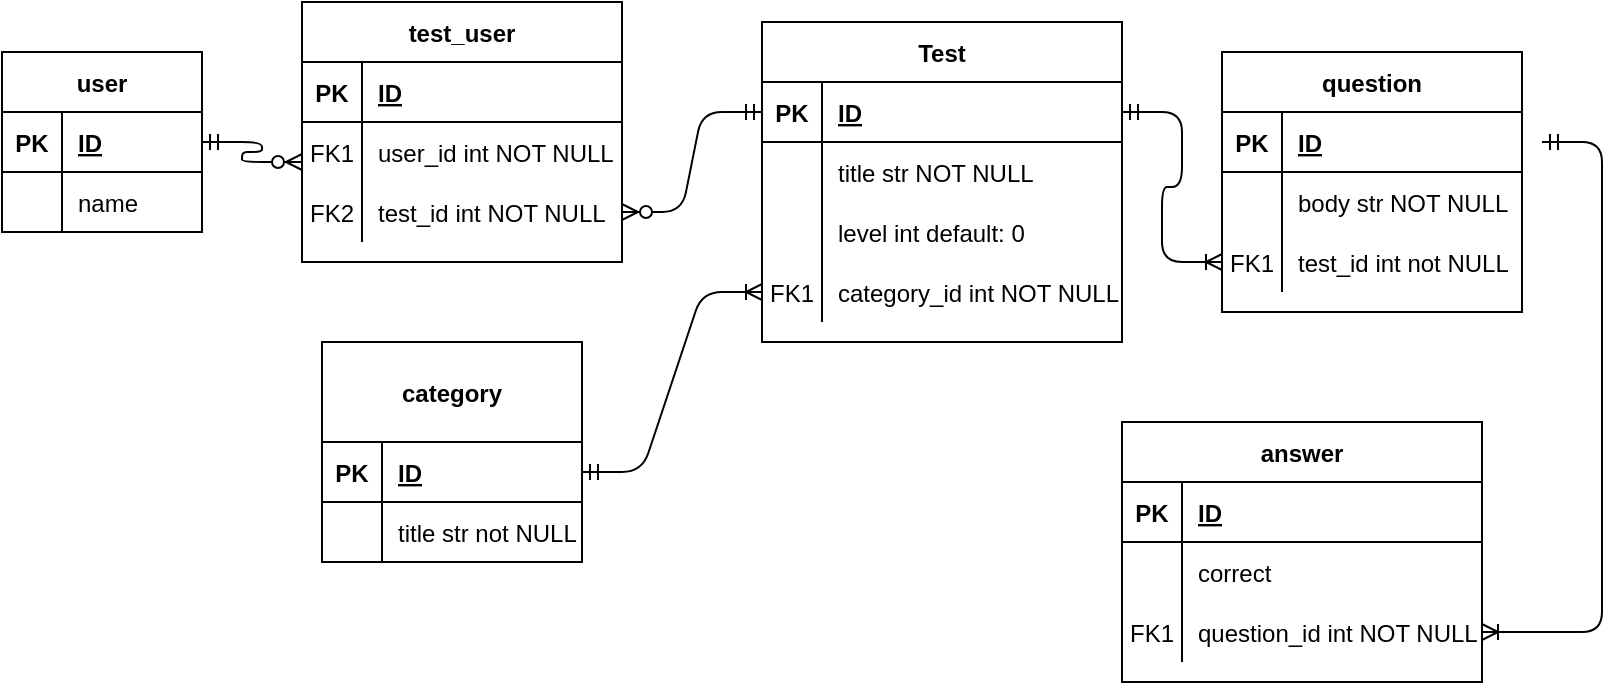 <mxfile version="14.9.3" type="github">
  <diagram id="R2lEEEUBdFMjLlhIrx00" name="Page-1">
    <mxGraphModel dx="796" dy="494" grid="1" gridSize="10" guides="1" tooltips="1" connect="1" arrows="1" fold="1" page="1" pageScale="1" pageWidth="850" pageHeight="1100" math="0" shadow="0" extFonts="Permanent Marker^https://fonts.googleapis.com/css?family=Permanent+Marker">
      <root>
        <mxCell id="0" />
        <mxCell id="1" parent="0" />
        <mxCell id="juyjNQ26RhMhx_u0KCxj-1" value="user" style="shape=table;startSize=30;container=1;collapsible=1;childLayout=tableLayout;fixedRows=1;rowLines=0;fontStyle=1;align=center;resizeLast=1;" parent="1" vertex="1">
          <mxGeometry x="30" y="25" width="100" height="90" as="geometry" />
        </mxCell>
        <mxCell id="juyjNQ26RhMhx_u0KCxj-2" value="" style="shape=partialRectangle;collapsible=0;dropTarget=0;pointerEvents=0;fillColor=none;top=0;left=0;bottom=1;right=0;points=[[0,0.5],[1,0.5]];portConstraint=eastwest;" parent="juyjNQ26RhMhx_u0KCxj-1" vertex="1">
          <mxGeometry y="30" width="100" height="30" as="geometry" />
        </mxCell>
        <mxCell id="juyjNQ26RhMhx_u0KCxj-3" value="PK" style="shape=partialRectangle;connectable=0;fillColor=none;top=0;left=0;bottom=0;right=0;fontStyle=1;overflow=hidden;" parent="juyjNQ26RhMhx_u0KCxj-2" vertex="1">
          <mxGeometry width="30" height="30" as="geometry" />
        </mxCell>
        <mxCell id="juyjNQ26RhMhx_u0KCxj-4" value="ID" style="shape=partialRectangle;connectable=0;fillColor=none;top=0;left=0;bottom=0;right=0;align=left;spacingLeft=6;fontStyle=5;overflow=hidden;" parent="juyjNQ26RhMhx_u0KCxj-2" vertex="1">
          <mxGeometry x="30" width="70" height="30" as="geometry" />
        </mxCell>
        <mxCell id="juyjNQ26RhMhx_u0KCxj-5" value="" style="shape=partialRectangle;collapsible=0;dropTarget=0;pointerEvents=0;fillColor=none;top=0;left=0;bottom=0;right=0;points=[[0,0.5],[1,0.5]];portConstraint=eastwest;" parent="juyjNQ26RhMhx_u0KCxj-1" vertex="1">
          <mxGeometry y="60" width="100" height="30" as="geometry" />
        </mxCell>
        <mxCell id="juyjNQ26RhMhx_u0KCxj-6" value="" style="shape=partialRectangle;connectable=0;fillColor=none;top=0;left=0;bottom=0;right=0;editable=1;overflow=hidden;" parent="juyjNQ26RhMhx_u0KCxj-5" vertex="1">
          <mxGeometry width="30" height="30" as="geometry" />
        </mxCell>
        <mxCell id="juyjNQ26RhMhx_u0KCxj-7" value="name" style="shape=partialRectangle;connectable=0;fillColor=none;top=0;left=0;bottom=0;right=0;align=left;spacingLeft=6;overflow=hidden;" parent="juyjNQ26RhMhx_u0KCxj-5" vertex="1">
          <mxGeometry x="30" width="70" height="30" as="geometry" />
        </mxCell>
        <mxCell id="juyjNQ26RhMhx_u0KCxj-27" value="test_user" style="shape=table;startSize=30;container=1;collapsible=1;childLayout=tableLayout;fixedRows=1;rowLines=0;fontStyle=1;align=center;resizeLast=1;" parent="1" vertex="1">
          <mxGeometry x="180" width="160" height="130" as="geometry" />
        </mxCell>
        <mxCell id="juyjNQ26RhMhx_u0KCxj-28" value="" style="shape=partialRectangle;collapsible=0;dropTarget=0;pointerEvents=0;fillColor=none;top=0;left=0;bottom=1;right=0;points=[[0,0.5],[1,0.5]];portConstraint=eastwest;" parent="juyjNQ26RhMhx_u0KCxj-27" vertex="1">
          <mxGeometry y="30" width="160" height="30" as="geometry" />
        </mxCell>
        <mxCell id="juyjNQ26RhMhx_u0KCxj-29" value="PK" style="shape=partialRectangle;connectable=0;fillColor=none;top=0;left=0;bottom=0;right=0;fontStyle=1;overflow=hidden;" parent="juyjNQ26RhMhx_u0KCxj-28" vertex="1">
          <mxGeometry width="30" height="30" as="geometry" />
        </mxCell>
        <mxCell id="juyjNQ26RhMhx_u0KCxj-30" value="ID" style="shape=partialRectangle;connectable=0;fillColor=none;top=0;left=0;bottom=0;right=0;align=left;spacingLeft=6;fontStyle=5;overflow=hidden;" parent="juyjNQ26RhMhx_u0KCxj-28" vertex="1">
          <mxGeometry x="30" width="130" height="30" as="geometry" />
        </mxCell>
        <mxCell id="juyjNQ26RhMhx_u0KCxj-31" value="" style="shape=partialRectangle;collapsible=0;dropTarget=0;pointerEvents=0;fillColor=none;top=0;left=0;bottom=0;right=0;points=[[0,0.5],[1,0.5]];portConstraint=eastwest;" parent="juyjNQ26RhMhx_u0KCxj-27" vertex="1">
          <mxGeometry y="60" width="160" height="30" as="geometry" />
        </mxCell>
        <mxCell id="juyjNQ26RhMhx_u0KCxj-32" value="FK1" style="shape=partialRectangle;connectable=0;fillColor=none;top=0;left=0;bottom=0;right=0;editable=1;overflow=hidden;" parent="juyjNQ26RhMhx_u0KCxj-31" vertex="1">
          <mxGeometry width="30" height="30" as="geometry" />
        </mxCell>
        <mxCell id="juyjNQ26RhMhx_u0KCxj-33" value="user_id int NOT NULL" style="shape=partialRectangle;connectable=0;fillColor=none;top=0;left=0;bottom=0;right=0;align=left;spacingLeft=6;overflow=hidden;" parent="juyjNQ26RhMhx_u0KCxj-31" vertex="1">
          <mxGeometry x="30" width="130" height="30" as="geometry" />
        </mxCell>
        <mxCell id="juyjNQ26RhMhx_u0KCxj-34" value="" style="shape=partialRectangle;collapsible=0;dropTarget=0;pointerEvents=0;fillColor=none;top=0;left=0;bottom=0;right=0;points=[[0,0.5],[1,0.5]];portConstraint=eastwest;" parent="juyjNQ26RhMhx_u0KCxj-27" vertex="1">
          <mxGeometry y="90" width="160" height="30" as="geometry" />
        </mxCell>
        <mxCell id="juyjNQ26RhMhx_u0KCxj-35" value="FK2" style="shape=partialRectangle;connectable=0;fillColor=none;top=0;left=0;bottom=0;right=0;editable=1;overflow=hidden;" parent="juyjNQ26RhMhx_u0KCxj-34" vertex="1">
          <mxGeometry width="30" height="30" as="geometry" />
        </mxCell>
        <mxCell id="juyjNQ26RhMhx_u0KCxj-36" value="test_id int NOT NULL" style="shape=partialRectangle;connectable=0;fillColor=none;top=0;left=0;bottom=0;right=0;align=left;spacingLeft=6;overflow=hidden;" parent="juyjNQ26RhMhx_u0KCxj-34" vertex="1">
          <mxGeometry x="30" width="130" height="30" as="geometry" />
        </mxCell>
        <mxCell id="juyjNQ26RhMhx_u0KCxj-53" value="category" style="shape=table;startSize=50;container=1;collapsible=1;childLayout=tableLayout;fixedRows=1;rowLines=0;fontStyle=1;align=center;resizeLast=1;" parent="1" vertex="1">
          <mxGeometry x="190" y="170" width="130" height="110" as="geometry" />
        </mxCell>
        <mxCell id="juyjNQ26RhMhx_u0KCxj-54" value="" style="shape=partialRectangle;collapsible=0;dropTarget=0;pointerEvents=0;fillColor=none;top=0;left=0;bottom=1;right=0;points=[[0,0.5],[1,0.5]];portConstraint=eastwest;" parent="juyjNQ26RhMhx_u0KCxj-53" vertex="1">
          <mxGeometry y="50" width="130" height="30" as="geometry" />
        </mxCell>
        <mxCell id="juyjNQ26RhMhx_u0KCxj-55" value="PK" style="shape=partialRectangle;connectable=0;fillColor=none;top=0;left=0;bottom=0;right=0;fontStyle=1;overflow=hidden;" parent="juyjNQ26RhMhx_u0KCxj-54" vertex="1">
          <mxGeometry width="30" height="30" as="geometry" />
        </mxCell>
        <mxCell id="juyjNQ26RhMhx_u0KCxj-56" value="ID" style="shape=partialRectangle;connectable=0;fillColor=none;top=0;left=0;bottom=0;right=0;align=left;spacingLeft=6;fontStyle=5;overflow=hidden;" parent="juyjNQ26RhMhx_u0KCxj-54" vertex="1">
          <mxGeometry x="30" width="100" height="30" as="geometry" />
        </mxCell>
        <mxCell id="juyjNQ26RhMhx_u0KCxj-57" value="" style="shape=partialRectangle;collapsible=0;dropTarget=0;pointerEvents=0;fillColor=none;top=0;left=0;bottom=0;right=0;points=[[0,0.5],[1,0.5]];portConstraint=eastwest;" parent="juyjNQ26RhMhx_u0KCxj-53" vertex="1">
          <mxGeometry y="80" width="130" height="30" as="geometry" />
        </mxCell>
        <mxCell id="juyjNQ26RhMhx_u0KCxj-58" value="" style="shape=partialRectangle;connectable=0;fillColor=none;top=0;left=0;bottom=0;right=0;editable=1;overflow=hidden;" parent="juyjNQ26RhMhx_u0KCxj-57" vertex="1">
          <mxGeometry width="30" height="30" as="geometry" />
        </mxCell>
        <mxCell id="juyjNQ26RhMhx_u0KCxj-59" value="title str not NULL" style="shape=partialRectangle;connectable=0;fillColor=none;top=0;left=0;bottom=0;right=0;align=left;spacingLeft=6;overflow=hidden;" parent="juyjNQ26RhMhx_u0KCxj-57" vertex="1">
          <mxGeometry x="30" width="100" height="30" as="geometry" />
        </mxCell>
        <mxCell id="juyjNQ26RhMhx_u0KCxj-66" value="question" style="shape=table;startSize=30;container=1;collapsible=1;childLayout=tableLayout;fixedRows=1;rowLines=0;fontStyle=1;align=center;resizeLast=1;" parent="1" vertex="1">
          <mxGeometry x="640" y="25" width="150" height="130" as="geometry" />
        </mxCell>
        <mxCell id="juyjNQ26RhMhx_u0KCxj-67" value="" style="shape=partialRectangle;collapsible=0;dropTarget=0;pointerEvents=0;fillColor=none;top=0;left=0;bottom=1;right=0;points=[[0,0.5],[1,0.5]];portConstraint=eastwest;" parent="juyjNQ26RhMhx_u0KCxj-66" vertex="1">
          <mxGeometry y="30" width="150" height="30" as="geometry" />
        </mxCell>
        <mxCell id="juyjNQ26RhMhx_u0KCxj-68" value="PK" style="shape=partialRectangle;connectable=0;fillColor=none;top=0;left=0;bottom=0;right=0;fontStyle=1;overflow=hidden;" parent="juyjNQ26RhMhx_u0KCxj-67" vertex="1">
          <mxGeometry width="30" height="30" as="geometry" />
        </mxCell>
        <mxCell id="juyjNQ26RhMhx_u0KCxj-69" value="ID" style="shape=partialRectangle;connectable=0;fillColor=none;top=0;left=0;bottom=0;right=0;align=left;spacingLeft=6;fontStyle=5;overflow=hidden;" parent="juyjNQ26RhMhx_u0KCxj-67" vertex="1">
          <mxGeometry x="30" width="120" height="30" as="geometry" />
        </mxCell>
        <mxCell id="juyjNQ26RhMhx_u0KCxj-70" value="" style="shape=partialRectangle;collapsible=0;dropTarget=0;pointerEvents=0;fillColor=none;top=0;left=0;bottom=0;right=0;points=[[0,0.5],[1,0.5]];portConstraint=eastwest;" parent="juyjNQ26RhMhx_u0KCxj-66" vertex="1">
          <mxGeometry y="60" width="150" height="30" as="geometry" />
        </mxCell>
        <mxCell id="juyjNQ26RhMhx_u0KCxj-71" value="" style="shape=partialRectangle;connectable=0;fillColor=none;top=0;left=0;bottom=0;right=0;editable=1;overflow=hidden;" parent="juyjNQ26RhMhx_u0KCxj-70" vertex="1">
          <mxGeometry width="30" height="30" as="geometry" />
        </mxCell>
        <mxCell id="juyjNQ26RhMhx_u0KCxj-72" value="body str NOT NULL" style="shape=partialRectangle;connectable=0;fillColor=none;top=0;left=0;bottom=0;right=0;align=left;spacingLeft=6;overflow=hidden;" parent="juyjNQ26RhMhx_u0KCxj-70" vertex="1">
          <mxGeometry x="30" width="120" height="30" as="geometry" />
        </mxCell>
        <mxCell id="juyjNQ26RhMhx_u0KCxj-73" value="" style="shape=partialRectangle;collapsible=0;dropTarget=0;pointerEvents=0;fillColor=none;top=0;left=0;bottom=0;right=0;points=[[0,0.5],[1,0.5]];portConstraint=eastwest;" parent="juyjNQ26RhMhx_u0KCxj-66" vertex="1">
          <mxGeometry y="90" width="150" height="30" as="geometry" />
        </mxCell>
        <mxCell id="juyjNQ26RhMhx_u0KCxj-74" value="FK1" style="shape=partialRectangle;connectable=0;fillColor=none;top=0;left=0;bottom=0;right=0;editable=1;overflow=hidden;" parent="juyjNQ26RhMhx_u0KCxj-73" vertex="1">
          <mxGeometry width="30" height="30" as="geometry" />
        </mxCell>
        <mxCell id="juyjNQ26RhMhx_u0KCxj-75" value="test_id int not NULL" style="shape=partialRectangle;connectable=0;fillColor=none;top=0;left=0;bottom=0;right=0;align=left;spacingLeft=6;overflow=hidden;" parent="juyjNQ26RhMhx_u0KCxj-73" vertex="1">
          <mxGeometry x="30" width="120" height="30" as="geometry" />
        </mxCell>
        <mxCell id="juyjNQ26RhMhx_u0KCxj-79" value="answer" style="shape=table;startSize=30;container=1;collapsible=1;childLayout=tableLayout;fixedRows=1;rowLines=0;fontStyle=1;align=center;resizeLast=1;" parent="1" vertex="1">
          <mxGeometry x="590" y="210" width="180" height="130" as="geometry" />
        </mxCell>
        <mxCell id="juyjNQ26RhMhx_u0KCxj-80" value="" style="shape=partialRectangle;collapsible=0;dropTarget=0;pointerEvents=0;fillColor=none;top=0;left=0;bottom=1;right=0;points=[[0,0.5],[1,0.5]];portConstraint=eastwest;" parent="juyjNQ26RhMhx_u0KCxj-79" vertex="1">
          <mxGeometry y="30" width="180" height="30" as="geometry" />
        </mxCell>
        <mxCell id="juyjNQ26RhMhx_u0KCxj-81" value="PK" style="shape=partialRectangle;connectable=0;fillColor=none;top=0;left=0;bottom=0;right=0;fontStyle=1;overflow=hidden;" parent="juyjNQ26RhMhx_u0KCxj-80" vertex="1">
          <mxGeometry width="30" height="30" as="geometry" />
        </mxCell>
        <mxCell id="juyjNQ26RhMhx_u0KCxj-82" value="ID" style="shape=partialRectangle;connectable=0;fillColor=none;top=0;left=0;bottom=0;right=0;align=left;spacingLeft=6;fontStyle=5;overflow=hidden;" parent="juyjNQ26RhMhx_u0KCxj-80" vertex="1">
          <mxGeometry x="30" width="150" height="30" as="geometry" />
        </mxCell>
        <mxCell id="juyjNQ26RhMhx_u0KCxj-83" value="" style="shape=partialRectangle;collapsible=0;dropTarget=0;pointerEvents=0;fillColor=none;top=0;left=0;bottom=0;right=0;points=[[0,0.5],[1,0.5]];portConstraint=eastwest;" parent="juyjNQ26RhMhx_u0KCxj-79" vertex="1">
          <mxGeometry y="60" width="180" height="30" as="geometry" />
        </mxCell>
        <mxCell id="juyjNQ26RhMhx_u0KCxj-84" value="" style="shape=partialRectangle;connectable=0;fillColor=none;top=0;left=0;bottom=0;right=0;editable=1;overflow=hidden;" parent="juyjNQ26RhMhx_u0KCxj-83" vertex="1">
          <mxGeometry width="30" height="30" as="geometry" />
        </mxCell>
        <mxCell id="juyjNQ26RhMhx_u0KCxj-85" value="correct" style="shape=partialRectangle;connectable=0;fillColor=none;top=0;left=0;bottom=0;right=0;align=left;spacingLeft=6;overflow=hidden;" parent="juyjNQ26RhMhx_u0KCxj-83" vertex="1">
          <mxGeometry x="30" width="150" height="30" as="geometry" />
        </mxCell>
        <mxCell id="juyjNQ26RhMhx_u0KCxj-86" value="" style="shape=partialRectangle;collapsible=0;dropTarget=0;pointerEvents=0;fillColor=none;top=0;left=0;bottom=0;right=0;points=[[0,0.5],[1,0.5]];portConstraint=eastwest;" parent="juyjNQ26RhMhx_u0KCxj-79" vertex="1">
          <mxGeometry y="90" width="180" height="30" as="geometry" />
        </mxCell>
        <mxCell id="juyjNQ26RhMhx_u0KCxj-87" value="FK1" style="shape=partialRectangle;connectable=0;fillColor=none;top=0;left=0;bottom=0;right=0;editable=1;overflow=hidden;" parent="juyjNQ26RhMhx_u0KCxj-86" vertex="1">
          <mxGeometry width="30" height="30" as="geometry" />
        </mxCell>
        <mxCell id="juyjNQ26RhMhx_u0KCxj-88" value="question_id int NOT NULL" style="shape=partialRectangle;connectable=0;fillColor=none;top=0;left=0;bottom=0;right=0;align=left;spacingLeft=6;overflow=hidden;" parent="juyjNQ26RhMhx_u0KCxj-86" vertex="1">
          <mxGeometry x="30" width="150" height="30" as="geometry" />
        </mxCell>
        <mxCell id="juyjNQ26RhMhx_u0KCxj-92" value="Test" style="shape=table;startSize=30;container=1;collapsible=1;childLayout=tableLayout;fixedRows=1;rowLines=0;fontStyle=1;align=center;resizeLast=1;" parent="1" vertex="1">
          <mxGeometry x="410" y="10" width="180" height="160" as="geometry" />
        </mxCell>
        <mxCell id="juyjNQ26RhMhx_u0KCxj-93" value="" style="shape=partialRectangle;collapsible=0;dropTarget=0;pointerEvents=0;fillColor=none;top=0;left=0;bottom=1;right=0;points=[[0,0.5],[1,0.5]];portConstraint=eastwest;" parent="juyjNQ26RhMhx_u0KCxj-92" vertex="1">
          <mxGeometry y="30" width="180" height="30" as="geometry" />
        </mxCell>
        <mxCell id="juyjNQ26RhMhx_u0KCxj-94" value="PK" style="shape=partialRectangle;connectable=0;fillColor=none;top=0;left=0;bottom=0;right=0;fontStyle=1;overflow=hidden;" parent="juyjNQ26RhMhx_u0KCxj-93" vertex="1">
          <mxGeometry width="30" height="30" as="geometry" />
        </mxCell>
        <mxCell id="juyjNQ26RhMhx_u0KCxj-95" value="ID" style="shape=partialRectangle;connectable=0;fillColor=none;top=0;left=0;bottom=0;right=0;align=left;spacingLeft=6;fontStyle=5;overflow=hidden;" parent="juyjNQ26RhMhx_u0KCxj-93" vertex="1">
          <mxGeometry x="30" width="150" height="30" as="geometry" />
        </mxCell>
        <mxCell id="juyjNQ26RhMhx_u0KCxj-96" value="" style="shape=partialRectangle;collapsible=0;dropTarget=0;pointerEvents=0;fillColor=none;top=0;left=0;bottom=0;right=0;points=[[0,0.5],[1,0.5]];portConstraint=eastwest;" parent="juyjNQ26RhMhx_u0KCxj-92" vertex="1">
          <mxGeometry y="60" width="180" height="30" as="geometry" />
        </mxCell>
        <mxCell id="juyjNQ26RhMhx_u0KCxj-97" value="" style="shape=partialRectangle;connectable=0;fillColor=none;top=0;left=0;bottom=0;right=0;editable=1;overflow=hidden;" parent="juyjNQ26RhMhx_u0KCxj-96" vertex="1">
          <mxGeometry width="30" height="30" as="geometry" />
        </mxCell>
        <mxCell id="juyjNQ26RhMhx_u0KCxj-98" value="title str NOT NULL" style="shape=partialRectangle;connectable=0;fillColor=none;top=0;left=0;bottom=0;right=0;align=left;spacingLeft=6;overflow=hidden;" parent="juyjNQ26RhMhx_u0KCxj-96" vertex="1">
          <mxGeometry x="30" width="150" height="30" as="geometry" />
        </mxCell>
        <mxCell id="juyjNQ26RhMhx_u0KCxj-99" value="" style="shape=partialRectangle;collapsible=0;dropTarget=0;pointerEvents=0;fillColor=none;top=0;left=0;bottom=0;right=0;points=[[0,0.5],[1,0.5]];portConstraint=eastwest;" parent="juyjNQ26RhMhx_u0KCxj-92" vertex="1">
          <mxGeometry y="90" width="180" height="30" as="geometry" />
        </mxCell>
        <mxCell id="juyjNQ26RhMhx_u0KCxj-100" value="" style="shape=partialRectangle;connectable=0;fillColor=none;top=0;left=0;bottom=0;right=0;editable=1;overflow=hidden;" parent="juyjNQ26RhMhx_u0KCxj-99" vertex="1">
          <mxGeometry width="30" height="30" as="geometry" />
        </mxCell>
        <mxCell id="juyjNQ26RhMhx_u0KCxj-101" value="level int default: 0" style="shape=partialRectangle;connectable=0;fillColor=none;top=0;left=0;bottom=0;right=0;align=left;spacingLeft=6;overflow=hidden;" parent="juyjNQ26RhMhx_u0KCxj-99" vertex="1">
          <mxGeometry x="30" width="150" height="30" as="geometry" />
        </mxCell>
        <mxCell id="juyjNQ26RhMhx_u0KCxj-102" value="" style="shape=partialRectangle;collapsible=0;dropTarget=0;pointerEvents=0;fillColor=none;top=0;left=0;bottom=0;right=0;points=[[0,0.5],[1,0.5]];portConstraint=eastwest;" parent="juyjNQ26RhMhx_u0KCxj-92" vertex="1">
          <mxGeometry y="120" width="180" height="30" as="geometry" />
        </mxCell>
        <mxCell id="juyjNQ26RhMhx_u0KCxj-103" value="FK1" style="shape=partialRectangle;connectable=0;fillColor=none;top=0;left=0;bottom=0;right=0;editable=1;overflow=hidden;" parent="juyjNQ26RhMhx_u0KCxj-102" vertex="1">
          <mxGeometry width="30" height="30" as="geometry" />
        </mxCell>
        <mxCell id="juyjNQ26RhMhx_u0KCxj-104" value="category_id int NOT NULL" style="shape=partialRectangle;connectable=0;fillColor=none;top=0;left=0;bottom=0;right=0;align=left;spacingLeft=6;overflow=hidden;" parent="juyjNQ26RhMhx_u0KCxj-102" vertex="1">
          <mxGeometry x="30" width="150" height="30" as="geometry" />
        </mxCell>
        <mxCell id="qFIiSYHs_Hjv2cf6XOX_-2" value="" style="edgeStyle=entityRelationEdgeStyle;fontSize=12;html=1;endArrow=ERoneToMany;startArrow=ERmandOne;exitX=1;exitY=0.5;exitDx=0;exitDy=0;entryX=0;entryY=0.5;entryDx=0;entryDy=0;" edge="1" parent="1" source="juyjNQ26RhMhx_u0KCxj-54" target="juyjNQ26RhMhx_u0KCxj-102">
          <mxGeometry width="100" height="100" relative="1" as="geometry">
            <mxPoint x="360" y="310" as="sourcePoint" />
            <mxPoint x="460" y="210" as="targetPoint" />
          </mxGeometry>
        </mxCell>
        <mxCell id="qFIiSYHs_Hjv2cf6XOX_-5" value="" style="edgeStyle=entityRelationEdgeStyle;fontSize=12;html=1;endArrow=ERoneToMany;startArrow=ERmandOne;exitX=1;exitY=0.5;exitDx=0;exitDy=0;entryX=0;entryY=0.5;entryDx=0;entryDy=0;" edge="1" parent="1" source="juyjNQ26RhMhx_u0KCxj-93" target="juyjNQ26RhMhx_u0KCxj-73">
          <mxGeometry width="100" height="100" relative="1" as="geometry">
            <mxPoint x="360" y="300" as="sourcePoint" />
            <mxPoint x="460" y="200" as="targetPoint" />
          </mxGeometry>
        </mxCell>
        <mxCell id="qFIiSYHs_Hjv2cf6XOX_-6" value="" style="edgeStyle=entityRelationEdgeStyle;fontSize=12;html=1;endArrow=ERoneToMany;startArrow=ERmandOne;" edge="1" parent="1" target="juyjNQ26RhMhx_u0KCxj-86">
          <mxGeometry width="100" height="100" relative="1" as="geometry">
            <mxPoint x="800" y="70" as="sourcePoint" />
            <mxPoint x="780" y="100" as="targetPoint" />
          </mxGeometry>
        </mxCell>
        <mxCell id="qFIiSYHs_Hjv2cf6XOX_-7" value="" style="edgeStyle=entityRelationEdgeStyle;fontSize=12;html=1;endArrow=ERzeroToMany;startArrow=ERmandOne;exitX=1;exitY=0.5;exitDx=0;exitDy=0;" edge="1" parent="1" source="juyjNQ26RhMhx_u0KCxj-2">
          <mxGeometry width="100" height="100" relative="1" as="geometry">
            <mxPoint x="80" y="180" as="sourcePoint" />
            <mxPoint x="180" y="80" as="targetPoint" />
          </mxGeometry>
        </mxCell>
        <mxCell id="qFIiSYHs_Hjv2cf6XOX_-8" value="" style="edgeStyle=entityRelationEdgeStyle;fontSize=12;html=1;endArrow=ERzeroToMany;startArrow=ERmandOne;entryX=1;entryY=0.5;entryDx=0;entryDy=0;exitX=0;exitY=0.5;exitDx=0;exitDy=0;" edge="1" parent="1" source="juyjNQ26RhMhx_u0KCxj-93" target="juyjNQ26RhMhx_u0KCxj-34">
          <mxGeometry width="100" height="100" relative="1" as="geometry">
            <mxPoint x="380" y="300" as="sourcePoint" />
            <mxPoint x="480" y="200" as="targetPoint" />
          </mxGeometry>
        </mxCell>
      </root>
    </mxGraphModel>
  </diagram>
</mxfile>
